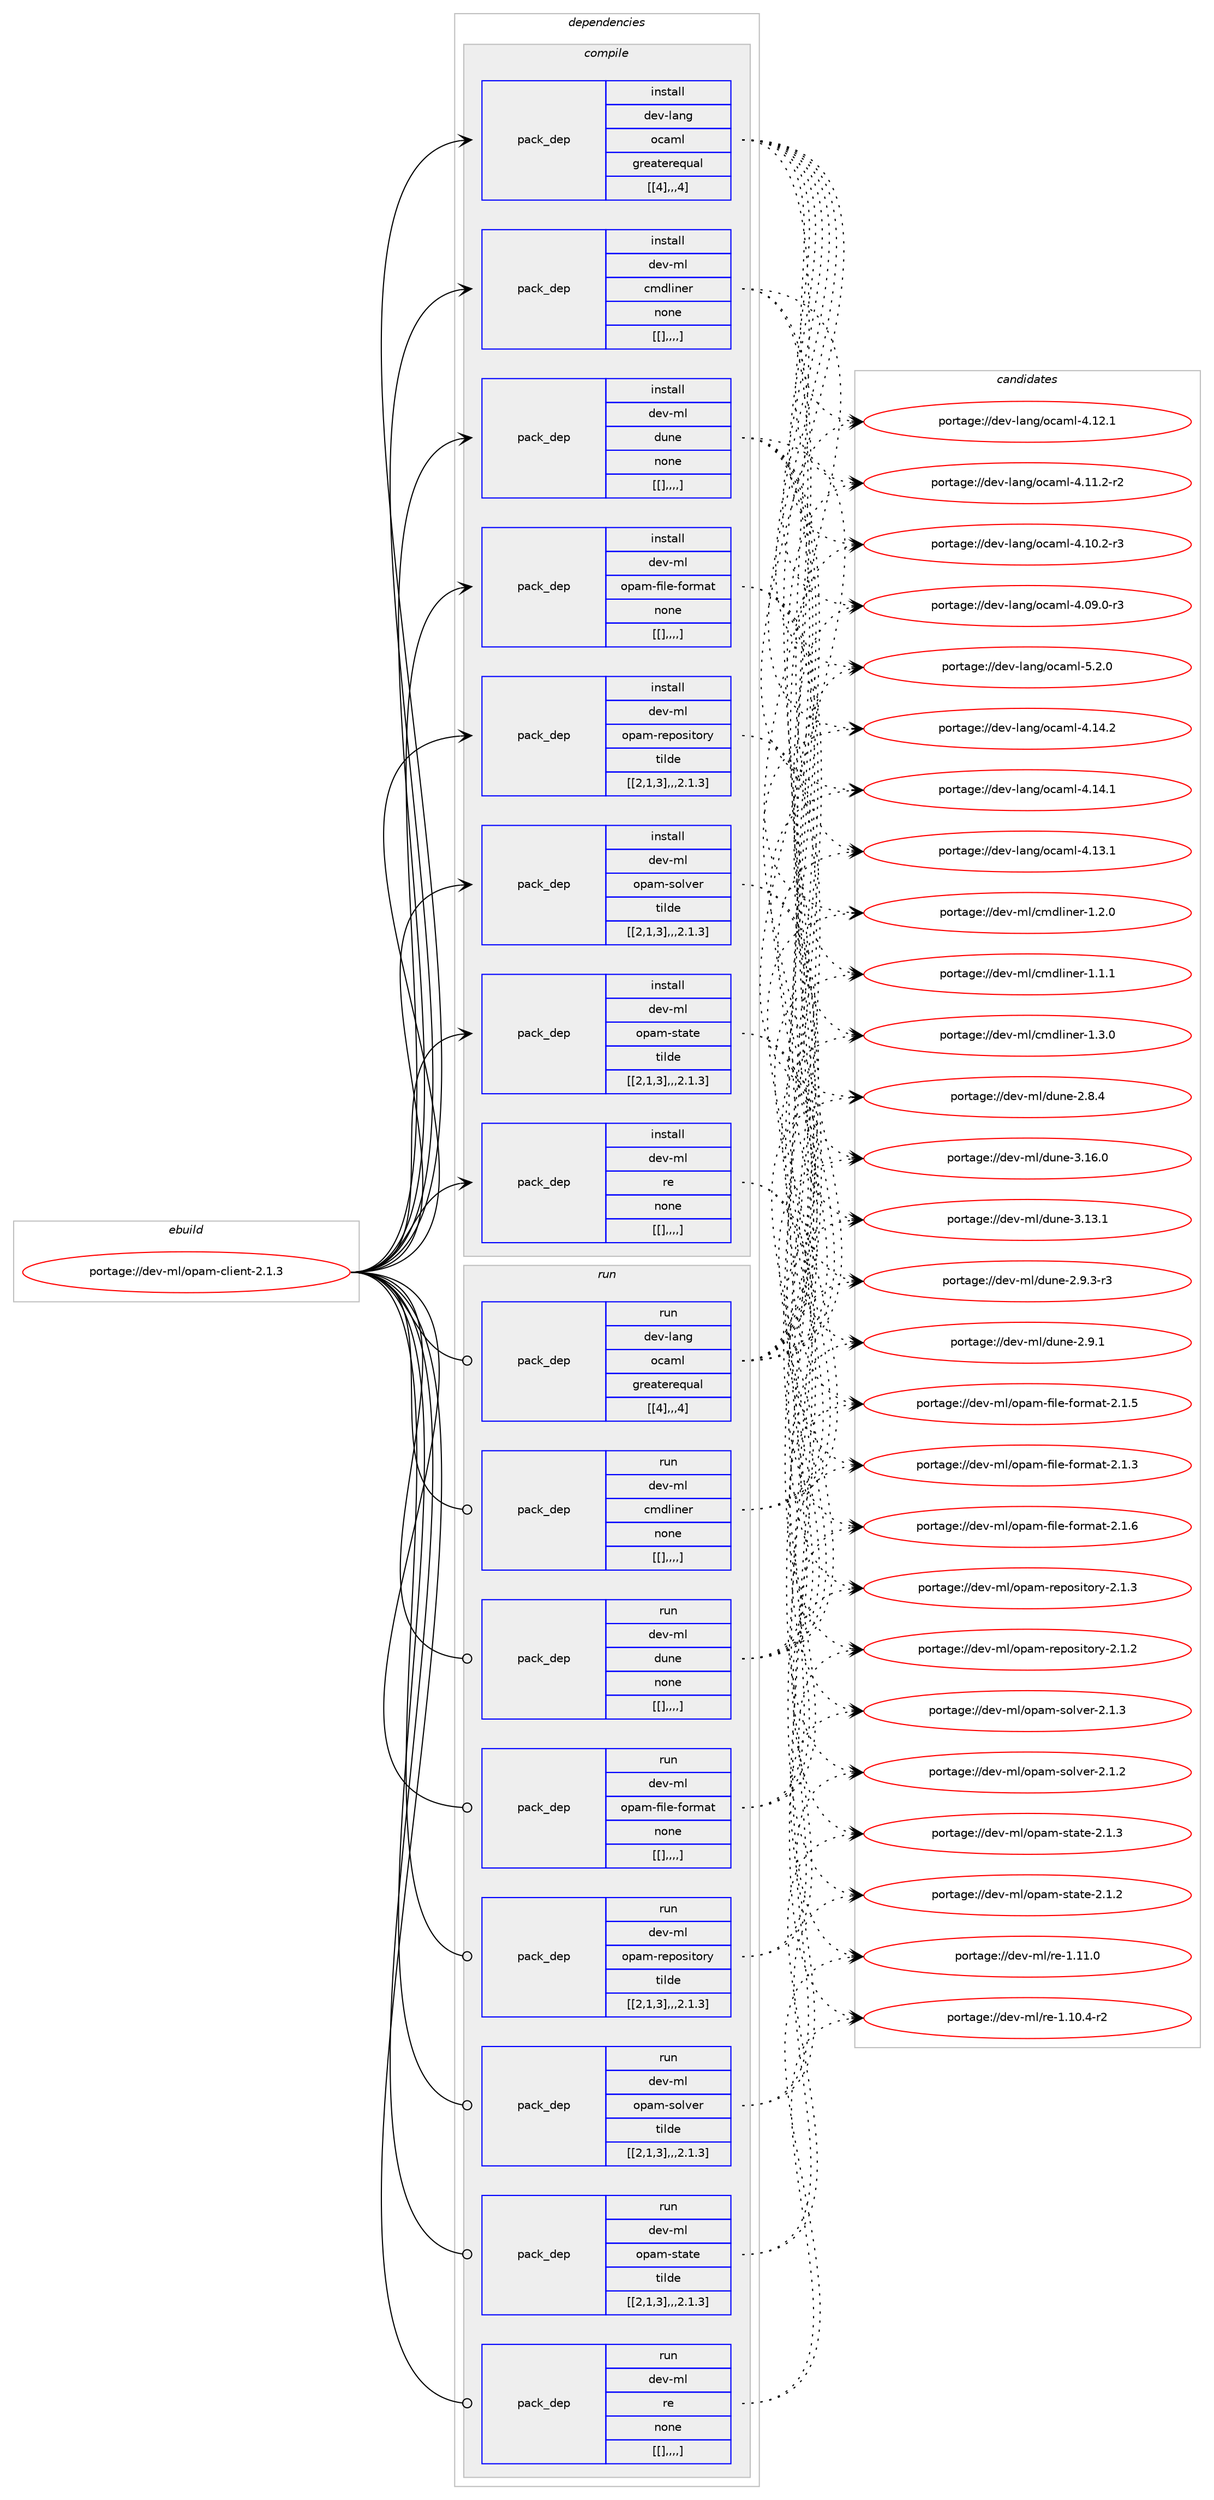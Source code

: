 digraph prolog {

# *************
# Graph options
# *************

newrank=true;
concentrate=true;
compound=true;
graph [rankdir=LR,fontname=Helvetica,fontsize=10,ranksep=1.5];#, ranksep=2.5, nodesep=0.2];
edge  [arrowhead=vee];
node  [fontname=Helvetica,fontsize=10];

# **********
# The ebuild
# **********

subgraph cluster_leftcol {
color=gray;
label=<<i>ebuild</i>>;
id [label="portage://dev-ml/opam-client-2.1.3", color=red, width=4, href="../dev-ml/opam-client-2.1.3.svg"];
}

# ****************
# The dependencies
# ****************

subgraph cluster_midcol {
color=gray;
label=<<i>dependencies</i>>;
subgraph cluster_compile {
fillcolor="#eeeeee";
style=filled;
label=<<i>compile</i>>;
subgraph pack91022 {
dependency122471 [label=<<TABLE BORDER="0" CELLBORDER="1" CELLSPACING="0" CELLPADDING="4" WIDTH="220"><TR><TD ROWSPAN="6" CELLPADDING="30">pack_dep</TD></TR><TR><TD WIDTH="110">install</TD></TR><TR><TD>dev-lang</TD></TR><TR><TD>ocaml</TD></TR><TR><TD>greaterequal</TD></TR><TR><TD>[[4],,,4]</TD></TR></TABLE>>, shape=none, color=blue];
}
id:e -> dependency122471:w [weight=20,style="solid",arrowhead="vee"];
subgraph pack91023 {
dependency122472 [label=<<TABLE BORDER="0" CELLBORDER="1" CELLSPACING="0" CELLPADDING="4" WIDTH="220"><TR><TD ROWSPAN="6" CELLPADDING="30">pack_dep</TD></TR><TR><TD WIDTH="110">install</TD></TR><TR><TD>dev-ml</TD></TR><TR><TD>cmdliner</TD></TR><TR><TD>none</TD></TR><TR><TD>[[],,,,]</TD></TR></TABLE>>, shape=none, color=blue];
}
id:e -> dependency122472:w [weight=20,style="solid",arrowhead="vee"];
subgraph pack91024 {
dependency122473 [label=<<TABLE BORDER="0" CELLBORDER="1" CELLSPACING="0" CELLPADDING="4" WIDTH="220"><TR><TD ROWSPAN="6" CELLPADDING="30">pack_dep</TD></TR><TR><TD WIDTH="110">install</TD></TR><TR><TD>dev-ml</TD></TR><TR><TD>dune</TD></TR><TR><TD>none</TD></TR><TR><TD>[[],,,,]</TD></TR></TABLE>>, shape=none, color=blue];
}
id:e -> dependency122473:w [weight=20,style="solid",arrowhead="vee"];
subgraph pack91025 {
dependency122474 [label=<<TABLE BORDER="0" CELLBORDER="1" CELLSPACING="0" CELLPADDING="4" WIDTH="220"><TR><TD ROWSPAN="6" CELLPADDING="30">pack_dep</TD></TR><TR><TD WIDTH="110">install</TD></TR><TR><TD>dev-ml</TD></TR><TR><TD>opam-file-format</TD></TR><TR><TD>none</TD></TR><TR><TD>[[],,,,]</TD></TR></TABLE>>, shape=none, color=blue];
}
id:e -> dependency122474:w [weight=20,style="solid",arrowhead="vee"];
subgraph pack91026 {
dependency122475 [label=<<TABLE BORDER="0" CELLBORDER="1" CELLSPACING="0" CELLPADDING="4" WIDTH="220"><TR><TD ROWSPAN="6" CELLPADDING="30">pack_dep</TD></TR><TR><TD WIDTH="110">install</TD></TR><TR><TD>dev-ml</TD></TR><TR><TD>opam-repository</TD></TR><TR><TD>tilde</TD></TR><TR><TD>[[2,1,3],,,2.1.3]</TD></TR></TABLE>>, shape=none, color=blue];
}
id:e -> dependency122475:w [weight=20,style="solid",arrowhead="vee"];
subgraph pack91027 {
dependency122476 [label=<<TABLE BORDER="0" CELLBORDER="1" CELLSPACING="0" CELLPADDING="4" WIDTH="220"><TR><TD ROWSPAN="6" CELLPADDING="30">pack_dep</TD></TR><TR><TD WIDTH="110">install</TD></TR><TR><TD>dev-ml</TD></TR><TR><TD>opam-solver</TD></TR><TR><TD>tilde</TD></TR><TR><TD>[[2,1,3],,,2.1.3]</TD></TR></TABLE>>, shape=none, color=blue];
}
id:e -> dependency122476:w [weight=20,style="solid",arrowhead="vee"];
subgraph pack91028 {
dependency122477 [label=<<TABLE BORDER="0" CELLBORDER="1" CELLSPACING="0" CELLPADDING="4" WIDTH="220"><TR><TD ROWSPAN="6" CELLPADDING="30">pack_dep</TD></TR><TR><TD WIDTH="110">install</TD></TR><TR><TD>dev-ml</TD></TR><TR><TD>opam-state</TD></TR><TR><TD>tilde</TD></TR><TR><TD>[[2,1,3],,,2.1.3]</TD></TR></TABLE>>, shape=none, color=blue];
}
id:e -> dependency122477:w [weight=20,style="solid",arrowhead="vee"];
subgraph pack91029 {
dependency122478 [label=<<TABLE BORDER="0" CELLBORDER="1" CELLSPACING="0" CELLPADDING="4" WIDTH="220"><TR><TD ROWSPAN="6" CELLPADDING="30">pack_dep</TD></TR><TR><TD WIDTH="110">install</TD></TR><TR><TD>dev-ml</TD></TR><TR><TD>re</TD></TR><TR><TD>none</TD></TR><TR><TD>[[],,,,]</TD></TR></TABLE>>, shape=none, color=blue];
}
id:e -> dependency122478:w [weight=20,style="solid",arrowhead="vee"];
}
subgraph cluster_compileandrun {
fillcolor="#eeeeee";
style=filled;
label=<<i>compile and run</i>>;
}
subgraph cluster_run {
fillcolor="#eeeeee";
style=filled;
label=<<i>run</i>>;
subgraph pack91030 {
dependency122479 [label=<<TABLE BORDER="0" CELLBORDER="1" CELLSPACING="0" CELLPADDING="4" WIDTH="220"><TR><TD ROWSPAN="6" CELLPADDING="30">pack_dep</TD></TR><TR><TD WIDTH="110">run</TD></TR><TR><TD>dev-lang</TD></TR><TR><TD>ocaml</TD></TR><TR><TD>greaterequal</TD></TR><TR><TD>[[4],,,4]</TD></TR></TABLE>>, shape=none, color=blue];
}
id:e -> dependency122479:w [weight=20,style="solid",arrowhead="odot"];
subgraph pack91031 {
dependency122480 [label=<<TABLE BORDER="0" CELLBORDER="1" CELLSPACING="0" CELLPADDING="4" WIDTH="220"><TR><TD ROWSPAN="6" CELLPADDING="30">pack_dep</TD></TR><TR><TD WIDTH="110">run</TD></TR><TR><TD>dev-ml</TD></TR><TR><TD>cmdliner</TD></TR><TR><TD>none</TD></TR><TR><TD>[[],,,,]</TD></TR></TABLE>>, shape=none, color=blue];
}
id:e -> dependency122480:w [weight=20,style="solid",arrowhead="odot"];
subgraph pack91032 {
dependency122481 [label=<<TABLE BORDER="0" CELLBORDER="1" CELLSPACING="0" CELLPADDING="4" WIDTH="220"><TR><TD ROWSPAN="6" CELLPADDING="30">pack_dep</TD></TR><TR><TD WIDTH="110">run</TD></TR><TR><TD>dev-ml</TD></TR><TR><TD>dune</TD></TR><TR><TD>none</TD></TR><TR><TD>[[],,,,]</TD></TR></TABLE>>, shape=none, color=blue];
}
id:e -> dependency122481:w [weight=20,style="solid",arrowhead="odot"];
subgraph pack91033 {
dependency122482 [label=<<TABLE BORDER="0" CELLBORDER="1" CELLSPACING="0" CELLPADDING="4" WIDTH="220"><TR><TD ROWSPAN="6" CELLPADDING="30">pack_dep</TD></TR><TR><TD WIDTH="110">run</TD></TR><TR><TD>dev-ml</TD></TR><TR><TD>opam-file-format</TD></TR><TR><TD>none</TD></TR><TR><TD>[[],,,,]</TD></TR></TABLE>>, shape=none, color=blue];
}
id:e -> dependency122482:w [weight=20,style="solid",arrowhead="odot"];
subgraph pack91034 {
dependency122483 [label=<<TABLE BORDER="0" CELLBORDER="1" CELLSPACING="0" CELLPADDING="4" WIDTH="220"><TR><TD ROWSPAN="6" CELLPADDING="30">pack_dep</TD></TR><TR><TD WIDTH="110">run</TD></TR><TR><TD>dev-ml</TD></TR><TR><TD>opam-repository</TD></TR><TR><TD>tilde</TD></TR><TR><TD>[[2,1,3],,,2.1.3]</TD></TR></TABLE>>, shape=none, color=blue];
}
id:e -> dependency122483:w [weight=20,style="solid",arrowhead="odot"];
subgraph pack91035 {
dependency122484 [label=<<TABLE BORDER="0" CELLBORDER="1" CELLSPACING="0" CELLPADDING="4" WIDTH="220"><TR><TD ROWSPAN="6" CELLPADDING="30">pack_dep</TD></TR><TR><TD WIDTH="110">run</TD></TR><TR><TD>dev-ml</TD></TR><TR><TD>opam-solver</TD></TR><TR><TD>tilde</TD></TR><TR><TD>[[2,1,3],,,2.1.3]</TD></TR></TABLE>>, shape=none, color=blue];
}
id:e -> dependency122484:w [weight=20,style="solid",arrowhead="odot"];
subgraph pack91036 {
dependency122485 [label=<<TABLE BORDER="0" CELLBORDER="1" CELLSPACING="0" CELLPADDING="4" WIDTH="220"><TR><TD ROWSPAN="6" CELLPADDING="30">pack_dep</TD></TR><TR><TD WIDTH="110">run</TD></TR><TR><TD>dev-ml</TD></TR><TR><TD>opam-state</TD></TR><TR><TD>tilde</TD></TR><TR><TD>[[2,1,3],,,2.1.3]</TD></TR></TABLE>>, shape=none, color=blue];
}
id:e -> dependency122485:w [weight=20,style="solid",arrowhead="odot"];
subgraph pack91037 {
dependency122486 [label=<<TABLE BORDER="0" CELLBORDER="1" CELLSPACING="0" CELLPADDING="4" WIDTH="220"><TR><TD ROWSPAN="6" CELLPADDING="30">pack_dep</TD></TR><TR><TD WIDTH="110">run</TD></TR><TR><TD>dev-ml</TD></TR><TR><TD>re</TD></TR><TR><TD>none</TD></TR><TR><TD>[[],,,,]</TD></TR></TABLE>>, shape=none, color=blue];
}
id:e -> dependency122486:w [weight=20,style="solid",arrowhead="odot"];
}
}

# **************
# The candidates
# **************

subgraph cluster_choices {
rank=same;
color=gray;
label=<<i>candidates</i>>;

subgraph choice91022 {
color=black;
nodesep=1;
choice1001011184510897110103471119997109108455346504648 [label="portage://dev-lang/ocaml-5.2.0", color=red, width=4,href="../dev-lang/ocaml-5.2.0.svg"];
choice100101118451089711010347111999710910845524649524650 [label="portage://dev-lang/ocaml-4.14.2", color=red, width=4,href="../dev-lang/ocaml-4.14.2.svg"];
choice100101118451089711010347111999710910845524649524649 [label="portage://dev-lang/ocaml-4.14.1", color=red, width=4,href="../dev-lang/ocaml-4.14.1.svg"];
choice100101118451089711010347111999710910845524649514649 [label="portage://dev-lang/ocaml-4.13.1", color=red, width=4,href="../dev-lang/ocaml-4.13.1.svg"];
choice100101118451089711010347111999710910845524649504649 [label="portage://dev-lang/ocaml-4.12.1", color=red, width=4,href="../dev-lang/ocaml-4.12.1.svg"];
choice1001011184510897110103471119997109108455246494946504511450 [label="portage://dev-lang/ocaml-4.11.2-r2", color=red, width=4,href="../dev-lang/ocaml-4.11.2-r2.svg"];
choice1001011184510897110103471119997109108455246494846504511451 [label="portage://dev-lang/ocaml-4.10.2-r3", color=red, width=4,href="../dev-lang/ocaml-4.10.2-r3.svg"];
choice1001011184510897110103471119997109108455246485746484511451 [label="portage://dev-lang/ocaml-4.09.0-r3", color=red, width=4,href="../dev-lang/ocaml-4.09.0-r3.svg"];
dependency122471:e -> choice1001011184510897110103471119997109108455346504648:w [style=dotted,weight="100"];
dependency122471:e -> choice100101118451089711010347111999710910845524649524650:w [style=dotted,weight="100"];
dependency122471:e -> choice100101118451089711010347111999710910845524649524649:w [style=dotted,weight="100"];
dependency122471:e -> choice100101118451089711010347111999710910845524649514649:w [style=dotted,weight="100"];
dependency122471:e -> choice100101118451089711010347111999710910845524649504649:w [style=dotted,weight="100"];
dependency122471:e -> choice1001011184510897110103471119997109108455246494946504511450:w [style=dotted,weight="100"];
dependency122471:e -> choice1001011184510897110103471119997109108455246494846504511451:w [style=dotted,weight="100"];
dependency122471:e -> choice1001011184510897110103471119997109108455246485746484511451:w [style=dotted,weight="100"];
}
subgraph choice91023 {
color=black;
nodesep=1;
choice100101118451091084799109100108105110101114454946514648 [label="portage://dev-ml/cmdliner-1.3.0", color=red, width=4,href="../dev-ml/cmdliner-1.3.0.svg"];
choice100101118451091084799109100108105110101114454946504648 [label="portage://dev-ml/cmdliner-1.2.0", color=red, width=4,href="../dev-ml/cmdliner-1.2.0.svg"];
choice100101118451091084799109100108105110101114454946494649 [label="portage://dev-ml/cmdliner-1.1.1", color=red, width=4,href="../dev-ml/cmdliner-1.1.1.svg"];
dependency122472:e -> choice100101118451091084799109100108105110101114454946514648:w [style=dotted,weight="100"];
dependency122472:e -> choice100101118451091084799109100108105110101114454946504648:w [style=dotted,weight="100"];
dependency122472:e -> choice100101118451091084799109100108105110101114454946494649:w [style=dotted,weight="100"];
}
subgraph choice91024 {
color=black;
nodesep=1;
choice100101118451091084710011711010145514649544648 [label="portage://dev-ml/dune-3.16.0", color=red, width=4,href="../dev-ml/dune-3.16.0.svg"];
choice100101118451091084710011711010145514649514649 [label="portage://dev-ml/dune-3.13.1", color=red, width=4,href="../dev-ml/dune-3.13.1.svg"];
choice10010111845109108471001171101014550465746514511451 [label="portage://dev-ml/dune-2.9.3-r3", color=red, width=4,href="../dev-ml/dune-2.9.3-r3.svg"];
choice1001011184510910847100117110101455046574649 [label="portage://dev-ml/dune-2.9.1", color=red, width=4,href="../dev-ml/dune-2.9.1.svg"];
choice1001011184510910847100117110101455046564652 [label="portage://dev-ml/dune-2.8.4", color=red, width=4,href="../dev-ml/dune-2.8.4.svg"];
dependency122473:e -> choice100101118451091084710011711010145514649544648:w [style=dotted,weight="100"];
dependency122473:e -> choice100101118451091084710011711010145514649514649:w [style=dotted,weight="100"];
dependency122473:e -> choice10010111845109108471001171101014550465746514511451:w [style=dotted,weight="100"];
dependency122473:e -> choice1001011184510910847100117110101455046574649:w [style=dotted,weight="100"];
dependency122473:e -> choice1001011184510910847100117110101455046564652:w [style=dotted,weight="100"];
}
subgraph choice91025 {
color=black;
nodesep=1;
choice100101118451091084711111297109451021051081014510211111410997116455046494654 [label="portage://dev-ml/opam-file-format-2.1.6", color=red, width=4,href="../dev-ml/opam-file-format-2.1.6.svg"];
choice100101118451091084711111297109451021051081014510211111410997116455046494653 [label="portage://dev-ml/opam-file-format-2.1.5", color=red, width=4,href="../dev-ml/opam-file-format-2.1.5.svg"];
choice100101118451091084711111297109451021051081014510211111410997116455046494651 [label="portage://dev-ml/opam-file-format-2.1.3", color=red, width=4,href="../dev-ml/opam-file-format-2.1.3.svg"];
dependency122474:e -> choice100101118451091084711111297109451021051081014510211111410997116455046494654:w [style=dotted,weight="100"];
dependency122474:e -> choice100101118451091084711111297109451021051081014510211111410997116455046494653:w [style=dotted,weight="100"];
dependency122474:e -> choice100101118451091084711111297109451021051081014510211111410997116455046494651:w [style=dotted,weight="100"];
}
subgraph choice91026 {
color=black;
nodesep=1;
choice10010111845109108471111129710945114101112111115105116111114121455046494651 [label="portage://dev-ml/opam-repository-2.1.3", color=red, width=4,href="../dev-ml/opam-repository-2.1.3.svg"];
choice10010111845109108471111129710945114101112111115105116111114121455046494650 [label="portage://dev-ml/opam-repository-2.1.2", color=red, width=4,href="../dev-ml/opam-repository-2.1.2.svg"];
dependency122475:e -> choice10010111845109108471111129710945114101112111115105116111114121455046494651:w [style=dotted,weight="100"];
dependency122475:e -> choice10010111845109108471111129710945114101112111115105116111114121455046494650:w [style=dotted,weight="100"];
}
subgraph choice91027 {
color=black;
nodesep=1;
choice10010111845109108471111129710945115111108118101114455046494651 [label="portage://dev-ml/opam-solver-2.1.3", color=red, width=4,href="../dev-ml/opam-solver-2.1.3.svg"];
choice10010111845109108471111129710945115111108118101114455046494650 [label="portage://dev-ml/opam-solver-2.1.2", color=red, width=4,href="../dev-ml/opam-solver-2.1.2.svg"];
dependency122476:e -> choice10010111845109108471111129710945115111108118101114455046494651:w [style=dotted,weight="100"];
dependency122476:e -> choice10010111845109108471111129710945115111108118101114455046494650:w [style=dotted,weight="100"];
}
subgraph choice91028 {
color=black;
nodesep=1;
choice1001011184510910847111112971094511511697116101455046494651 [label="portage://dev-ml/opam-state-2.1.3", color=red, width=4,href="../dev-ml/opam-state-2.1.3.svg"];
choice1001011184510910847111112971094511511697116101455046494650 [label="portage://dev-ml/opam-state-2.1.2", color=red, width=4,href="../dev-ml/opam-state-2.1.2.svg"];
dependency122477:e -> choice1001011184510910847111112971094511511697116101455046494651:w [style=dotted,weight="100"];
dependency122477:e -> choice1001011184510910847111112971094511511697116101455046494650:w [style=dotted,weight="100"];
}
subgraph choice91029 {
color=black;
nodesep=1;
choice100101118451091084711410145494649494648 [label="portage://dev-ml/re-1.11.0", color=red, width=4,href="../dev-ml/re-1.11.0.svg"];
choice1001011184510910847114101454946494846524511450 [label="portage://dev-ml/re-1.10.4-r2", color=red, width=4,href="../dev-ml/re-1.10.4-r2.svg"];
dependency122478:e -> choice100101118451091084711410145494649494648:w [style=dotted,weight="100"];
dependency122478:e -> choice1001011184510910847114101454946494846524511450:w [style=dotted,weight="100"];
}
subgraph choice91030 {
color=black;
nodesep=1;
choice1001011184510897110103471119997109108455346504648 [label="portage://dev-lang/ocaml-5.2.0", color=red, width=4,href="../dev-lang/ocaml-5.2.0.svg"];
choice100101118451089711010347111999710910845524649524650 [label="portage://dev-lang/ocaml-4.14.2", color=red, width=4,href="../dev-lang/ocaml-4.14.2.svg"];
choice100101118451089711010347111999710910845524649524649 [label="portage://dev-lang/ocaml-4.14.1", color=red, width=4,href="../dev-lang/ocaml-4.14.1.svg"];
choice100101118451089711010347111999710910845524649514649 [label="portage://dev-lang/ocaml-4.13.1", color=red, width=4,href="../dev-lang/ocaml-4.13.1.svg"];
choice100101118451089711010347111999710910845524649504649 [label="portage://dev-lang/ocaml-4.12.1", color=red, width=4,href="../dev-lang/ocaml-4.12.1.svg"];
choice1001011184510897110103471119997109108455246494946504511450 [label="portage://dev-lang/ocaml-4.11.2-r2", color=red, width=4,href="../dev-lang/ocaml-4.11.2-r2.svg"];
choice1001011184510897110103471119997109108455246494846504511451 [label="portage://dev-lang/ocaml-4.10.2-r3", color=red, width=4,href="../dev-lang/ocaml-4.10.2-r3.svg"];
choice1001011184510897110103471119997109108455246485746484511451 [label="portage://dev-lang/ocaml-4.09.0-r3", color=red, width=4,href="../dev-lang/ocaml-4.09.0-r3.svg"];
dependency122479:e -> choice1001011184510897110103471119997109108455346504648:w [style=dotted,weight="100"];
dependency122479:e -> choice100101118451089711010347111999710910845524649524650:w [style=dotted,weight="100"];
dependency122479:e -> choice100101118451089711010347111999710910845524649524649:w [style=dotted,weight="100"];
dependency122479:e -> choice100101118451089711010347111999710910845524649514649:w [style=dotted,weight="100"];
dependency122479:e -> choice100101118451089711010347111999710910845524649504649:w [style=dotted,weight="100"];
dependency122479:e -> choice1001011184510897110103471119997109108455246494946504511450:w [style=dotted,weight="100"];
dependency122479:e -> choice1001011184510897110103471119997109108455246494846504511451:w [style=dotted,weight="100"];
dependency122479:e -> choice1001011184510897110103471119997109108455246485746484511451:w [style=dotted,weight="100"];
}
subgraph choice91031 {
color=black;
nodesep=1;
choice100101118451091084799109100108105110101114454946514648 [label="portage://dev-ml/cmdliner-1.3.0", color=red, width=4,href="../dev-ml/cmdliner-1.3.0.svg"];
choice100101118451091084799109100108105110101114454946504648 [label="portage://dev-ml/cmdliner-1.2.0", color=red, width=4,href="../dev-ml/cmdliner-1.2.0.svg"];
choice100101118451091084799109100108105110101114454946494649 [label="portage://dev-ml/cmdliner-1.1.1", color=red, width=4,href="../dev-ml/cmdliner-1.1.1.svg"];
dependency122480:e -> choice100101118451091084799109100108105110101114454946514648:w [style=dotted,weight="100"];
dependency122480:e -> choice100101118451091084799109100108105110101114454946504648:w [style=dotted,weight="100"];
dependency122480:e -> choice100101118451091084799109100108105110101114454946494649:w [style=dotted,weight="100"];
}
subgraph choice91032 {
color=black;
nodesep=1;
choice100101118451091084710011711010145514649544648 [label="portage://dev-ml/dune-3.16.0", color=red, width=4,href="../dev-ml/dune-3.16.0.svg"];
choice100101118451091084710011711010145514649514649 [label="portage://dev-ml/dune-3.13.1", color=red, width=4,href="../dev-ml/dune-3.13.1.svg"];
choice10010111845109108471001171101014550465746514511451 [label="portage://dev-ml/dune-2.9.3-r3", color=red, width=4,href="../dev-ml/dune-2.9.3-r3.svg"];
choice1001011184510910847100117110101455046574649 [label="portage://dev-ml/dune-2.9.1", color=red, width=4,href="../dev-ml/dune-2.9.1.svg"];
choice1001011184510910847100117110101455046564652 [label="portage://dev-ml/dune-2.8.4", color=red, width=4,href="../dev-ml/dune-2.8.4.svg"];
dependency122481:e -> choice100101118451091084710011711010145514649544648:w [style=dotted,weight="100"];
dependency122481:e -> choice100101118451091084710011711010145514649514649:w [style=dotted,weight="100"];
dependency122481:e -> choice10010111845109108471001171101014550465746514511451:w [style=dotted,weight="100"];
dependency122481:e -> choice1001011184510910847100117110101455046574649:w [style=dotted,weight="100"];
dependency122481:e -> choice1001011184510910847100117110101455046564652:w [style=dotted,weight="100"];
}
subgraph choice91033 {
color=black;
nodesep=1;
choice100101118451091084711111297109451021051081014510211111410997116455046494654 [label="portage://dev-ml/opam-file-format-2.1.6", color=red, width=4,href="../dev-ml/opam-file-format-2.1.6.svg"];
choice100101118451091084711111297109451021051081014510211111410997116455046494653 [label="portage://dev-ml/opam-file-format-2.1.5", color=red, width=4,href="../dev-ml/opam-file-format-2.1.5.svg"];
choice100101118451091084711111297109451021051081014510211111410997116455046494651 [label="portage://dev-ml/opam-file-format-2.1.3", color=red, width=4,href="../dev-ml/opam-file-format-2.1.3.svg"];
dependency122482:e -> choice100101118451091084711111297109451021051081014510211111410997116455046494654:w [style=dotted,weight="100"];
dependency122482:e -> choice100101118451091084711111297109451021051081014510211111410997116455046494653:w [style=dotted,weight="100"];
dependency122482:e -> choice100101118451091084711111297109451021051081014510211111410997116455046494651:w [style=dotted,weight="100"];
}
subgraph choice91034 {
color=black;
nodesep=1;
choice10010111845109108471111129710945114101112111115105116111114121455046494651 [label="portage://dev-ml/opam-repository-2.1.3", color=red, width=4,href="../dev-ml/opam-repository-2.1.3.svg"];
choice10010111845109108471111129710945114101112111115105116111114121455046494650 [label="portage://dev-ml/opam-repository-2.1.2", color=red, width=4,href="../dev-ml/opam-repository-2.1.2.svg"];
dependency122483:e -> choice10010111845109108471111129710945114101112111115105116111114121455046494651:w [style=dotted,weight="100"];
dependency122483:e -> choice10010111845109108471111129710945114101112111115105116111114121455046494650:w [style=dotted,weight="100"];
}
subgraph choice91035 {
color=black;
nodesep=1;
choice10010111845109108471111129710945115111108118101114455046494651 [label="portage://dev-ml/opam-solver-2.1.3", color=red, width=4,href="../dev-ml/opam-solver-2.1.3.svg"];
choice10010111845109108471111129710945115111108118101114455046494650 [label="portage://dev-ml/opam-solver-2.1.2", color=red, width=4,href="../dev-ml/opam-solver-2.1.2.svg"];
dependency122484:e -> choice10010111845109108471111129710945115111108118101114455046494651:w [style=dotted,weight="100"];
dependency122484:e -> choice10010111845109108471111129710945115111108118101114455046494650:w [style=dotted,weight="100"];
}
subgraph choice91036 {
color=black;
nodesep=1;
choice1001011184510910847111112971094511511697116101455046494651 [label="portage://dev-ml/opam-state-2.1.3", color=red, width=4,href="../dev-ml/opam-state-2.1.3.svg"];
choice1001011184510910847111112971094511511697116101455046494650 [label="portage://dev-ml/opam-state-2.1.2", color=red, width=4,href="../dev-ml/opam-state-2.1.2.svg"];
dependency122485:e -> choice1001011184510910847111112971094511511697116101455046494651:w [style=dotted,weight="100"];
dependency122485:e -> choice1001011184510910847111112971094511511697116101455046494650:w [style=dotted,weight="100"];
}
subgraph choice91037 {
color=black;
nodesep=1;
choice100101118451091084711410145494649494648 [label="portage://dev-ml/re-1.11.0", color=red, width=4,href="../dev-ml/re-1.11.0.svg"];
choice1001011184510910847114101454946494846524511450 [label="portage://dev-ml/re-1.10.4-r2", color=red, width=4,href="../dev-ml/re-1.10.4-r2.svg"];
dependency122486:e -> choice100101118451091084711410145494649494648:w [style=dotted,weight="100"];
dependency122486:e -> choice1001011184510910847114101454946494846524511450:w [style=dotted,weight="100"];
}
}

}
